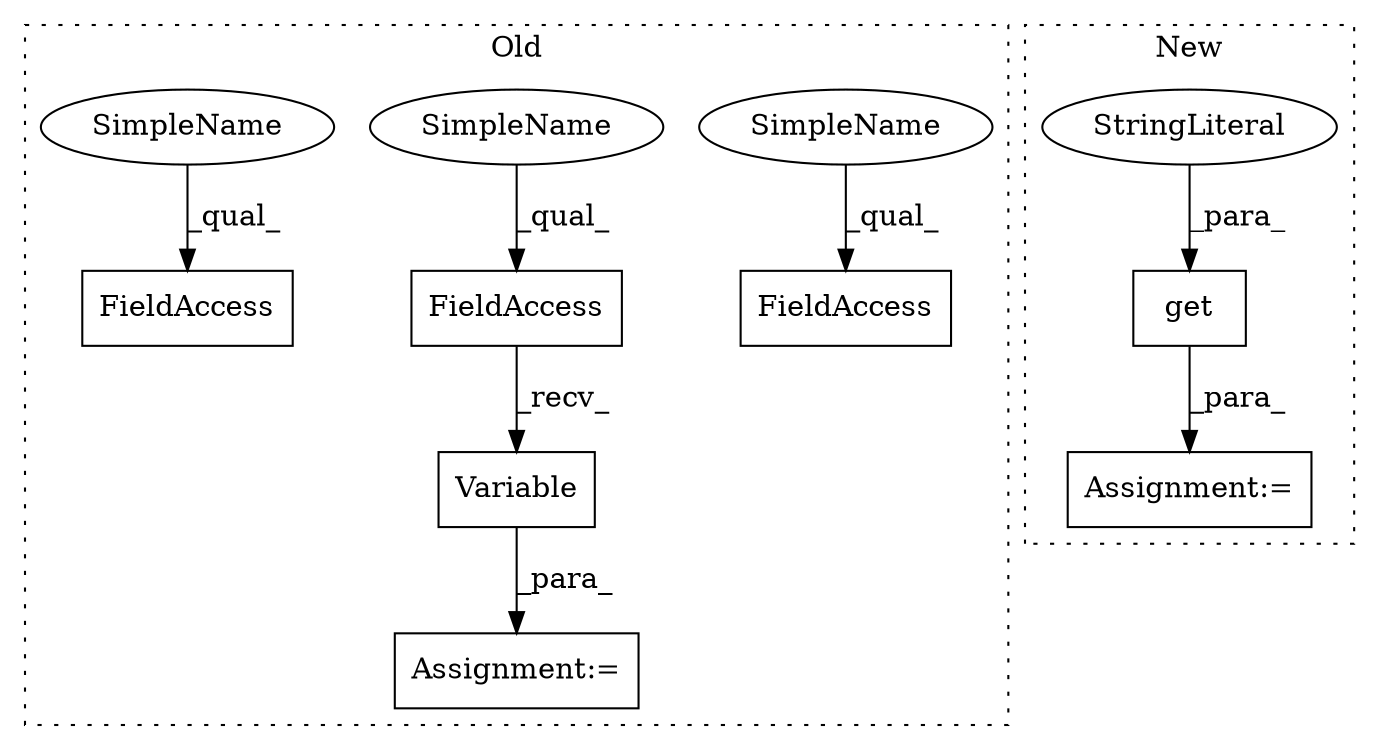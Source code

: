 digraph G {
subgraph cluster0 {
1 [label="Variable" a="32" s="4233,4300" l="9,1" shape="box"];
3 [label="Assignment:=" a="7" s="4390" l="1" shape="box"];
6 [label="FieldAccess" a="22" s="4220" l="12" shape="box"];
7 [label="FieldAccess" a="22" s="4391" l="9" shape="box"];
8 [label="FieldAccess" a="22" s="4316" l="9" shape="box"];
9 [label="SimpleName" a="42" s="4391" l="5" shape="ellipse"];
10 [label="SimpleName" a="42" s="4220" l="5" shape="ellipse"];
11 [label="SimpleName" a="42" s="4316" l="5" shape="ellipse"];
label = "Old";
style="dotted";
}
subgraph cluster1 {
2 [label="get" a="32" s="3040,3067" l="4,1" shape="box"];
4 [label="StringLiteral" a="45" s="3061" l="6" shape="ellipse"];
5 [label="Assignment:=" a="7" s="3151" l="1" shape="box"];
label = "New";
style="dotted";
}
1 -> 3 [label="_para_"];
2 -> 5 [label="_para_"];
4 -> 2 [label="_para_"];
6 -> 1 [label="_recv_"];
9 -> 7 [label="_qual_"];
10 -> 6 [label="_qual_"];
11 -> 8 [label="_qual_"];
}